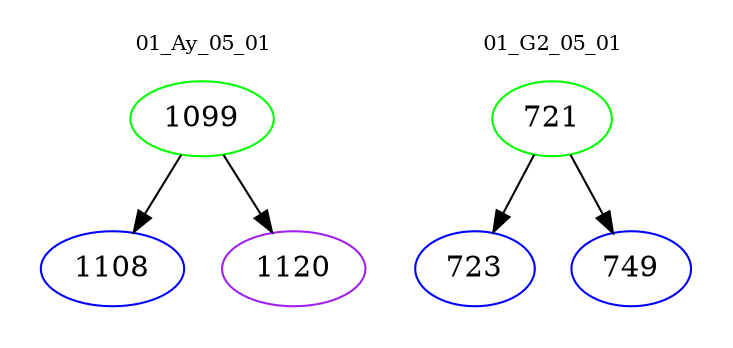 digraph{
subgraph cluster_0 {
color = white
label = "01_Ay_05_01";
fontsize=10;
T0_1099 [label="1099", color="green"]
T0_1099 -> T0_1108 [color="black"]
T0_1108 [label="1108", color="blue"]
T0_1099 -> T0_1120 [color="black"]
T0_1120 [label="1120", color="purple"]
}
subgraph cluster_1 {
color = white
label = "01_G2_05_01";
fontsize=10;
T1_721 [label="721", color="green"]
T1_721 -> T1_723 [color="black"]
T1_723 [label="723", color="blue"]
T1_721 -> T1_749 [color="black"]
T1_749 [label="749", color="blue"]
}
}
